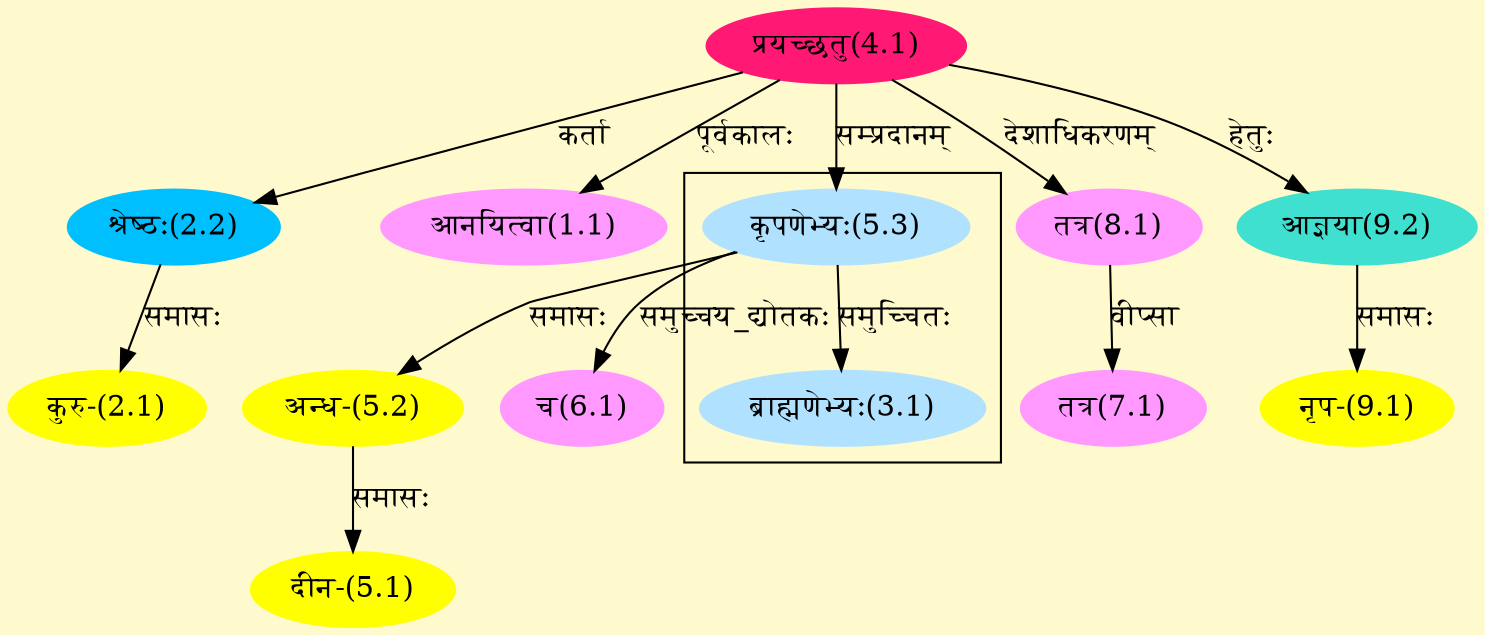 digraph G{
rankdir=BT;
 compound=true;
 bgcolor="lemonchiffon1";

subgraph cluster_1{
Node3_1 [style=filled, color="#B0E2FF" label = "ब्राह्मणेभ्यः(3.1)"]
Node5_3 [style=filled, color="#B0E2FF" label = "कृपणेभ्यः(5.3)"]

}
Node1_1 [style=filled, color="#FF99FF" label = "आनयित्वा(1.1)"]
Node4_1 [style=filled, color="#FF1975" label = "प्रयच्छतु(4.1)"]
Node2_1 [style=filled, color="#FFFF00" label = "कुरु-(2.1)"]
Node2_2 [style=filled, color="#00BFFF" label = "श्रेष्ठः(2.2)"]
Node5_1 [style=filled, color="#FFFF00" label = "दीन-(5.1)"]
Node5_2 [style=filled, color="#FFFF00" label = "अन्ध-(5.2)"]
Node5_3 [style=filled, color="#B0E2FF" label = "कृपणेभ्यः(5.3)"]
Node6_1 [style=filled, color="#FF99FF" label = "च(6.1)"]
Node7_1 [style=filled, color="#FF99FF" label = "तत्र(7.1)"]
Node8_1 [style=filled, color="#FF99FF" label = "तत्र(8.1)"]
Node9_1 [style=filled, color="#FFFF00" label = "नृप-(9.1)"]
Node9_2 [style=filled, color="#40E0D0" label = "आज्ञया(9.2)"]
/* Start of Relations section */

Node1_1 -> Node4_1 [  label="पूर्वकालः"  dir="back" ]
Node2_1 -> Node2_2 [  label="समासः"  dir="back" ]
Node2_2 -> Node4_1 [  label="कर्ता"  dir="back" ]
Node3_1 -> Node5_3 [  label="समुच्चितः"  dir="back" ]
Node5_1 -> Node5_2 [  label="समासः"  dir="back" ]
Node5_2 -> Node5_3 [  label="समासः"  dir="back" ]
Node5_3 -> Node4_1 [  label="सम्प्रदानम्"  dir="back" ]
Node6_1 -> Node5_3 [  label="समुच्चय_द्योतकः"  dir="back" ]
Node7_1 -> Node8_1 [  label="वीप्सा"  dir="back" ]
Node8_1 -> Node4_1 [  label="देशाधिकरणम्"  dir="back" ]
Node9_1 -> Node9_2 [  label="समासः"  dir="back" ]
Node9_2 -> Node4_1 [  label="हेतुः"  dir="back" ]
}

